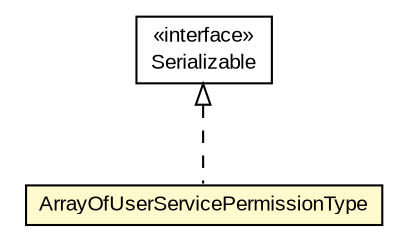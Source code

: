 #!/usr/local/bin/dot
#
# Class diagram 
# Generated by UMLGraph version R5_6-24-gf6e263 (http://www.umlgraph.org/)
#

digraph G {
	edge [fontname="arial",fontsize=10,labelfontname="arial",labelfontsize=10];
	node [fontname="arial",fontsize=10,shape=plaintext];
	nodesep=0.25;
	ranksep=0.5;
	// org.miloss.fgsms.services.interfaces.policyconfiguration.ArrayOfUserServicePermissionType
	c40204 [label=<<table title="org.miloss.fgsms.services.interfaces.policyconfiguration.ArrayOfUserServicePermissionType" border="0" cellborder="1" cellspacing="0" cellpadding="2" port="p" bgcolor="lemonChiffon" href="./ArrayOfUserServicePermissionType.html">
		<tr><td><table border="0" cellspacing="0" cellpadding="1">
<tr><td align="center" balign="center"> ArrayOfUserServicePermissionType </td></tr>
		</table></td></tr>
		</table>>, URL="./ArrayOfUserServicePermissionType.html", fontname="arial", fontcolor="black", fontsize=10.0];
	//org.miloss.fgsms.services.interfaces.policyconfiguration.ArrayOfUserServicePermissionType implements java.io.Serializable
	c40397:p -> c40204:p [dir=back,arrowtail=empty,style=dashed];
	// java.io.Serializable
	c40397 [label=<<table title="java.io.Serializable" border="0" cellborder="1" cellspacing="0" cellpadding="2" port="p" href="http://java.sun.com/j2se/1.4.2/docs/api/java/io/Serializable.html">
		<tr><td><table border="0" cellspacing="0" cellpadding="1">
<tr><td align="center" balign="center"> &#171;interface&#187; </td></tr>
<tr><td align="center" balign="center"> Serializable </td></tr>
		</table></td></tr>
		</table>>, URL="http://java.sun.com/j2se/1.4.2/docs/api/java/io/Serializable.html", fontname="arial", fontcolor="black", fontsize=10.0];
}

